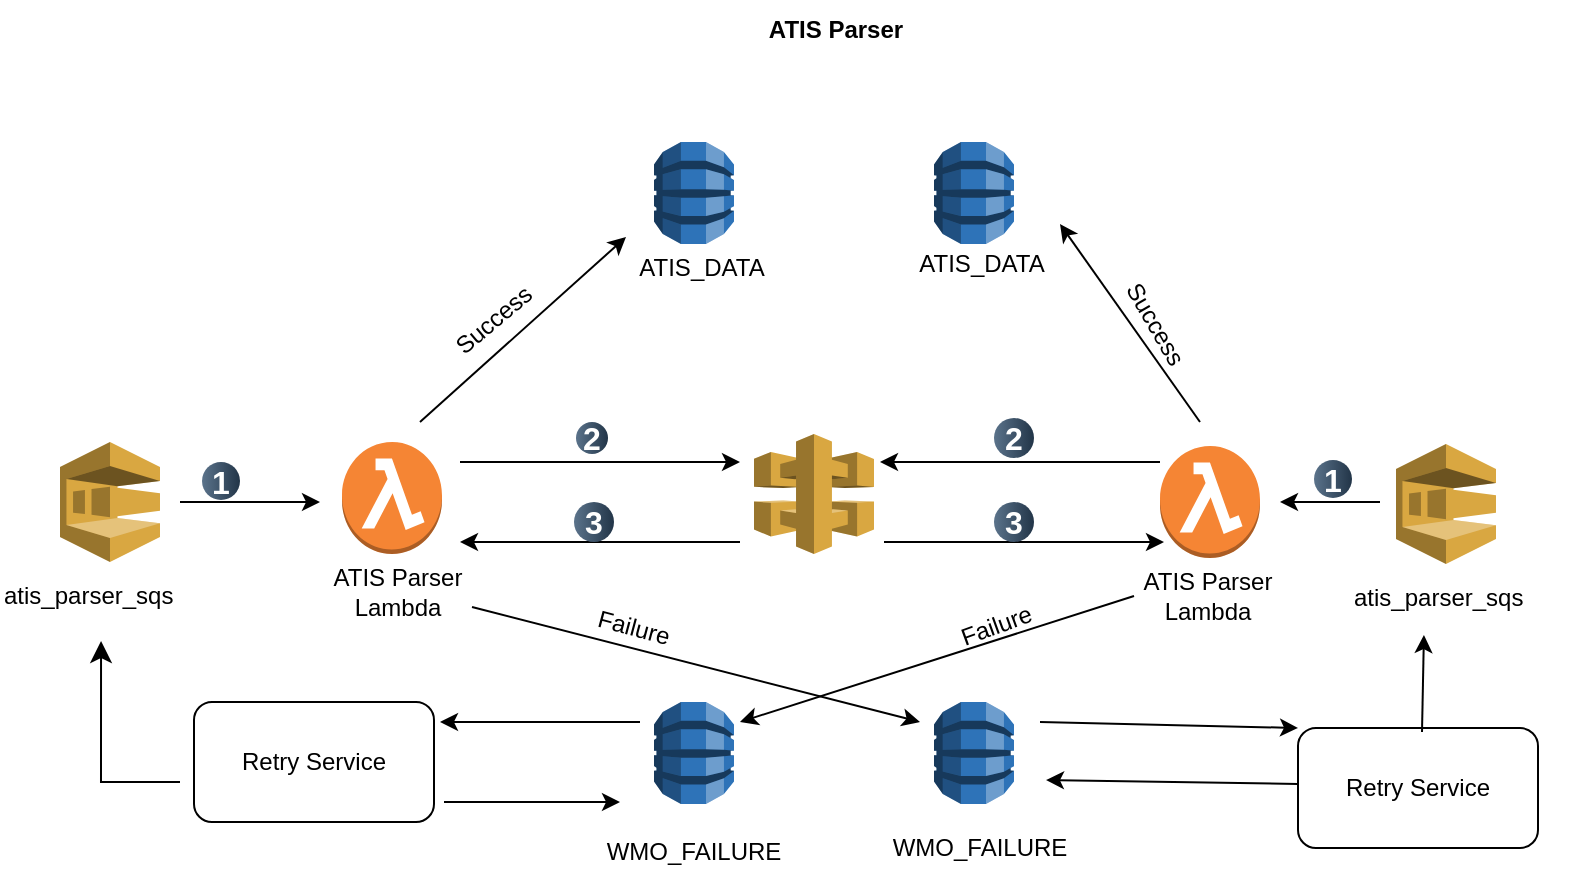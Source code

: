 <mxfile version="28.2.3">
  <diagram name="Page-1" id="XJQzdTubCrK1rBcKPcMS">
    <mxGraphModel dx="778" dy="506" grid="0" gridSize="10" guides="1" tooltips="1" connect="1" arrows="1" fold="1" page="1" pageScale="1" pageWidth="850" pageHeight="1100" math="0" shadow="0">
      <root>
        <mxCell id="0" />
        <mxCell id="1" parent="0" />
        <mxCell id="s0ba7kLXqi5IzmDwBceu-1" value="" style="outlineConnect=0;dashed=0;verticalLabelPosition=bottom;verticalAlign=top;align=center;html=1;shape=mxgraph.aws3.sqs;fillColor=#D9A741;gradientColor=none;" vertex="1" parent="1">
          <mxGeometry x="80" y="230" width="50" height="60" as="geometry" />
        </mxCell>
        <mxCell id="s0ba7kLXqi5IzmDwBceu-2" value="" style="outlineConnect=0;dashed=0;verticalLabelPosition=bottom;verticalAlign=top;align=center;html=1;shape=mxgraph.aws3.lambda_function;fillColor=#F58534;gradientColor=none;" vertex="1" parent="1">
          <mxGeometry x="221" y="230" width="50" height="56" as="geometry" />
        </mxCell>
        <mxCell id="s0ba7kLXqi5IzmDwBceu-3" value="" style="outlineConnect=0;dashed=0;verticalLabelPosition=bottom;verticalAlign=top;align=center;html=1;shape=mxgraph.aws3.api_gateway;fillColor=#D9A741;gradientColor=none;" vertex="1" parent="1">
          <mxGeometry x="427" y="226" width="60" height="60" as="geometry" />
        </mxCell>
        <mxCell id="s0ba7kLXqi5IzmDwBceu-4" value="" style="outlineConnect=0;dashed=0;verticalLabelPosition=bottom;verticalAlign=top;align=center;html=1;shape=mxgraph.aws3.dynamo_db;fillColor=#2E73B8;gradientColor=none;" vertex="1" parent="1">
          <mxGeometry x="377" y="80" width="40" height="51" as="geometry" />
        </mxCell>
        <mxCell id="s0ba7kLXqi5IzmDwBceu-5" value="" style="outlineConnect=0;dashed=0;verticalLabelPosition=bottom;verticalAlign=top;align=center;html=1;shape=mxgraph.aws3.dynamo_db;fillColor=#2E73B8;gradientColor=none;" vertex="1" parent="1">
          <mxGeometry x="377" y="360" width="40" height="51" as="geometry" />
        </mxCell>
        <mxCell id="s0ba7kLXqi5IzmDwBceu-6" value="" style="outlineConnect=0;dashed=0;verticalLabelPosition=bottom;verticalAlign=top;align=center;html=1;shape=mxgraph.aws3.lambda_function;fillColor=#F58534;gradientColor=none;" vertex="1" parent="1">
          <mxGeometry x="630" y="232" width="50" height="56" as="geometry" />
        </mxCell>
        <mxCell id="s0ba7kLXqi5IzmDwBceu-7" value="" style="outlineConnect=0;dashed=0;verticalLabelPosition=bottom;verticalAlign=top;align=center;html=1;shape=mxgraph.aws3.dynamo_db;fillColor=#2E73B8;gradientColor=none;" vertex="1" parent="1">
          <mxGeometry x="517" y="80" width="40" height="51" as="geometry" />
        </mxCell>
        <mxCell id="s0ba7kLXqi5IzmDwBceu-8" value="" style="outlineConnect=0;dashed=0;verticalLabelPosition=bottom;verticalAlign=top;align=center;html=1;shape=mxgraph.aws3.dynamo_db;fillColor=#2E73B8;gradientColor=none;" vertex="1" parent="1">
          <mxGeometry x="517" y="360" width="40" height="51" as="geometry" />
        </mxCell>
        <mxCell id="s0ba7kLXqi5IzmDwBceu-9" value="ATIS Parser Lambda" style="text;html=1;align=center;verticalAlign=middle;whiteSpace=wrap;rounded=0;" vertex="1" parent="1">
          <mxGeometry x="212" y="290" width="74" height="30" as="geometry" />
        </mxCell>
        <mxCell id="s0ba7kLXqi5IzmDwBceu-10" value="ATIS Parser Lambda" style="text;html=1;align=center;verticalAlign=middle;whiteSpace=wrap;rounded=0;" vertex="1" parent="1">
          <mxGeometry x="617" y="292" width="74" height="30" as="geometry" />
        </mxCell>
        <mxCell id="s0ba7kLXqi5IzmDwBceu-11" value="atis_parser_sqs" style="text;whiteSpace=wrap;" vertex="1" parent="1">
          <mxGeometry x="50" y="293" width="120" height="40" as="geometry" />
        </mxCell>
        <mxCell id="s0ba7kLXqi5IzmDwBceu-12" value="" style="outlineConnect=0;dashed=0;verticalLabelPosition=bottom;verticalAlign=top;align=center;html=1;shape=mxgraph.aws3.sqs;fillColor=#D9A741;gradientColor=none;" vertex="1" parent="1">
          <mxGeometry x="748" y="231" width="50" height="60" as="geometry" />
        </mxCell>
        <mxCell id="s0ba7kLXqi5IzmDwBceu-13" value="atis_parser_sqs" style="text;whiteSpace=wrap;" vertex="1" parent="1">
          <mxGeometry x="725" y="294" width="120" height="40" as="geometry" />
        </mxCell>
        <mxCell id="s0ba7kLXqi5IzmDwBceu-14" value="" style="endArrow=classic;html=1;rounded=0;" edge="1" parent="1">
          <mxGeometry width="50" height="50" relative="1" as="geometry">
            <mxPoint x="280" y="240" as="sourcePoint" />
            <mxPoint x="420" y="240" as="targetPoint" />
          </mxGeometry>
        </mxCell>
        <mxCell id="s0ba7kLXqi5IzmDwBceu-15" value="" style="endArrow=classic;html=1;rounded=0;" edge="1" parent="1">
          <mxGeometry width="50" height="50" relative="1" as="geometry">
            <mxPoint x="140" y="260" as="sourcePoint" />
            <mxPoint x="210" y="260" as="targetPoint" />
          </mxGeometry>
        </mxCell>
        <mxCell id="s0ba7kLXqi5IzmDwBceu-16" value="" style="endArrow=classic;html=1;rounded=0;" edge="1" parent="1">
          <mxGeometry width="50" height="50" relative="1" as="geometry">
            <mxPoint x="420" y="280" as="sourcePoint" />
            <mxPoint x="280" y="280" as="targetPoint" />
          </mxGeometry>
        </mxCell>
        <mxCell id="s0ba7kLXqi5IzmDwBceu-17" value="" style="endArrow=classic;html=1;rounded=0;" edge="1" parent="1">
          <mxGeometry width="50" height="50" relative="1" as="geometry">
            <mxPoint x="630" y="240" as="sourcePoint" />
            <mxPoint x="490" y="240" as="targetPoint" />
          </mxGeometry>
        </mxCell>
        <mxCell id="s0ba7kLXqi5IzmDwBceu-18" value="" style="endArrow=classic;html=1;rounded=0;" edge="1" parent="1">
          <mxGeometry width="50" height="50" relative="1" as="geometry">
            <mxPoint x="492" y="280" as="sourcePoint" />
            <mxPoint x="632" y="280" as="targetPoint" />
          </mxGeometry>
        </mxCell>
        <mxCell id="s0ba7kLXqi5IzmDwBceu-19" value="" style="endArrow=classic;html=1;rounded=0;" edge="1" parent="1">
          <mxGeometry width="50" height="50" relative="1" as="geometry">
            <mxPoint x="740" y="260" as="sourcePoint" />
            <mxPoint x="690" y="260" as="targetPoint" />
          </mxGeometry>
        </mxCell>
        <mxCell id="s0ba7kLXqi5IzmDwBceu-23" value="ATIS_DATA" style="text;html=1;align=center;verticalAlign=middle;whiteSpace=wrap;rounded=0;" vertex="1" parent="1">
          <mxGeometry x="371" y="128" width="60" height="30" as="geometry" />
        </mxCell>
        <mxCell id="s0ba7kLXqi5IzmDwBceu-24" value="ATIS_DATA" style="text;html=1;align=center;verticalAlign=middle;whiteSpace=wrap;rounded=0;" vertex="1" parent="1">
          <mxGeometry x="511" y="126" width="60" height="30" as="geometry" />
        </mxCell>
        <mxCell id="s0ba7kLXqi5IzmDwBceu-25" value="WMO_FAILURE" style="text;html=1;align=center;verticalAlign=middle;whiteSpace=wrap;rounded=0;" vertex="1" parent="1">
          <mxGeometry x="367" y="420" width="60" height="30" as="geometry" />
        </mxCell>
        <mxCell id="s0ba7kLXqi5IzmDwBceu-26" value="WMO_FAILURE" style="text;html=1;align=center;verticalAlign=middle;whiteSpace=wrap;rounded=0;" vertex="1" parent="1">
          <mxGeometry x="510" y="418" width="60" height="30" as="geometry" />
        </mxCell>
        <mxCell id="s0ba7kLXqi5IzmDwBceu-27" value="" style="endArrow=classic;html=1;rounded=0;entryX=-0.133;entryY=-0.017;entryDx=0;entryDy=0;entryPerimeter=0;" edge="1" parent="1" target="s0ba7kLXqi5IzmDwBceu-23">
          <mxGeometry width="50" height="50" relative="1" as="geometry">
            <mxPoint x="260" y="220" as="sourcePoint" />
            <mxPoint x="323" y="165" as="targetPoint" />
          </mxGeometry>
        </mxCell>
        <mxCell id="s0ba7kLXqi5IzmDwBceu-28" value="" style="endArrow=classic;html=1;rounded=0;entryX=1;entryY=0.5;entryDx=0;entryDy=0;" edge="1" parent="1">
          <mxGeometry width="50" height="50" relative="1" as="geometry">
            <mxPoint x="650" y="220" as="sourcePoint" />
            <mxPoint x="580" y="121" as="targetPoint" />
          </mxGeometry>
        </mxCell>
        <mxCell id="s0ba7kLXqi5IzmDwBceu-30" value="" style="endArrow=classic;html=1;rounded=0;exitX=1;exitY=0.75;exitDx=0;exitDy=0;" edge="1" parent="1" source="s0ba7kLXqi5IzmDwBceu-9">
          <mxGeometry width="50" height="50" relative="1" as="geometry">
            <mxPoint x="293" y="348" as="sourcePoint" />
            <mxPoint x="510" y="370" as="targetPoint" />
          </mxGeometry>
        </mxCell>
        <mxCell id="s0ba7kLXqi5IzmDwBceu-33" value="" style="endArrow=classic;html=1;rounded=0;exitX=0;exitY=0.5;exitDx=0;exitDy=0;" edge="1" parent="1" source="s0ba7kLXqi5IzmDwBceu-10">
          <mxGeometry width="50" height="50" relative="1" as="geometry">
            <mxPoint x="468" y="344" as="sourcePoint" />
            <mxPoint x="420" y="370" as="targetPoint" />
          </mxGeometry>
        </mxCell>
        <mxCell id="s0ba7kLXqi5IzmDwBceu-35" value="ATIS Parser" style="text;html=1;align=center;verticalAlign=middle;whiteSpace=wrap;rounded=0;fontStyle=1" vertex="1" parent="1">
          <mxGeometry x="343" y="9" width="250" height="30" as="geometry" />
        </mxCell>
        <mxCell id="s0ba7kLXqi5IzmDwBceu-36" value="Success" style="text;html=1;align=center;verticalAlign=middle;whiteSpace=wrap;rounded=0;rotation=-40;" vertex="1" parent="1">
          <mxGeometry x="267" y="154" width="60" height="30" as="geometry" />
        </mxCell>
        <mxCell id="s0ba7kLXqi5IzmDwBceu-37" value="Success" style="text;html=1;align=center;verticalAlign=middle;whiteSpace=wrap;rounded=0;rotation=60;" vertex="1" parent="1">
          <mxGeometry x="597.623" y="155.774" width="60" height="30" as="geometry" />
        </mxCell>
        <mxCell id="s0ba7kLXqi5IzmDwBceu-38" value="Retry Service" style="rounded=1;whiteSpace=wrap;html=1;" vertex="1" parent="1">
          <mxGeometry x="147" y="360" width="120" height="60" as="geometry" />
        </mxCell>
        <mxCell id="s0ba7kLXqi5IzmDwBceu-41" value="" style="edgeStyle=segmentEdgeStyle;endArrow=classic;html=1;curved=0;rounded=0;endSize=8;startSize=8;entryX=0.421;entryY=0.913;entryDx=0;entryDy=0;entryPerimeter=0;" edge="1" parent="1" target="s0ba7kLXqi5IzmDwBceu-11">
          <mxGeometry width="50" height="50" relative="1" as="geometry">
            <mxPoint x="140" y="400" as="sourcePoint" />
            <mxPoint x="100" y="340" as="targetPoint" />
          </mxGeometry>
        </mxCell>
        <mxCell id="s0ba7kLXqi5IzmDwBceu-42" value="" style="endArrow=classic;html=1;rounded=0;" edge="1" parent="1">
          <mxGeometry width="50" height="50" relative="1" as="geometry">
            <mxPoint x="272" y="410" as="sourcePoint" />
            <mxPoint x="360" y="410" as="targetPoint" />
          </mxGeometry>
        </mxCell>
        <mxCell id="s0ba7kLXqi5IzmDwBceu-43" value="" style="endArrow=classic;html=1;rounded=0;" edge="1" parent="1">
          <mxGeometry width="50" height="50" relative="1" as="geometry">
            <mxPoint x="370" y="370" as="sourcePoint" />
            <mxPoint x="270" y="370" as="targetPoint" />
          </mxGeometry>
        </mxCell>
        <mxCell id="s0ba7kLXqi5IzmDwBceu-44" value="Retry Service" style="rounded=1;whiteSpace=wrap;html=1;" vertex="1" parent="1">
          <mxGeometry x="699" y="373" width="120" height="60" as="geometry" />
        </mxCell>
        <mxCell id="s0ba7kLXqi5IzmDwBceu-45" value="" style="endArrow=classic;html=1;rounded=0;entryX=0;entryY=0;entryDx=0;entryDy=0;" edge="1" parent="1" target="s0ba7kLXqi5IzmDwBceu-44">
          <mxGeometry width="50" height="50" relative="1" as="geometry">
            <mxPoint x="570" y="370" as="sourcePoint" />
            <mxPoint x="678" y="380" as="targetPoint" />
          </mxGeometry>
        </mxCell>
        <mxCell id="s0ba7kLXqi5IzmDwBceu-46" value="" style="endArrow=classic;html=1;rounded=0;exitX=0.6;exitY=-0.033;exitDx=0;exitDy=0;exitPerimeter=0;entryX=0.308;entryY=0.813;entryDx=0;entryDy=0;entryPerimeter=0;" edge="1" parent="1" target="s0ba7kLXqi5IzmDwBceu-13">
          <mxGeometry width="50" height="50" relative="1" as="geometry">
            <mxPoint x="761" y="375.02" as="sourcePoint" />
            <mxPoint x="770.411" y="334" as="targetPoint" />
          </mxGeometry>
        </mxCell>
        <mxCell id="s0ba7kLXqi5IzmDwBceu-48" value="" style="endArrow=classic;html=1;rounded=0;exitX=0;exitY=0.5;exitDx=0;exitDy=0;" edge="1" parent="1">
          <mxGeometry width="50" height="50" relative="1" as="geometry">
            <mxPoint x="699" y="401" as="sourcePoint" />
            <mxPoint x="573" y="399" as="targetPoint" />
          </mxGeometry>
        </mxCell>
        <mxCell id="s0ba7kLXqi5IzmDwBceu-49" value="1" style="ellipse;whiteSpace=wrap;html=1;aspect=fixed;rotation=0;gradientColor=#223548;strokeColor=none;gradientDirection=east;fillColor=#5b738b;rounded=0;pointerEvents=0;fontFamily=Helvetica;fontSize=16;fontColor=#FFFFFF;spacingTop=4;spacingBottom=4;spacingLeft=4;spacingRight=4;points=[];fontStyle=1" vertex="1" parent="1">
          <mxGeometry x="151" y="240" width="19" height="19" as="geometry" />
        </mxCell>
        <mxCell id="s0ba7kLXqi5IzmDwBceu-50" value="2" style="ellipse;whiteSpace=wrap;html=1;aspect=fixed;rotation=0;gradientColor=#223548;strokeColor=none;gradientDirection=east;fillColor=#5b738b;rounded=0;pointerEvents=0;fontFamily=Helvetica;fontSize=16;fontColor=#FFFFFF;spacingTop=4;spacingBottom=4;spacingLeft=4;spacingRight=4;points=[];fontStyle=1" vertex="1" parent="1">
          <mxGeometry x="338" y="220" width="16" height="16" as="geometry" />
        </mxCell>
        <mxCell id="s0ba7kLXqi5IzmDwBceu-51" value="3" style="ellipse;whiteSpace=wrap;html=1;aspect=fixed;rotation=0;gradientColor=#223548;strokeColor=none;gradientDirection=east;fillColor=#5b738b;rounded=0;pointerEvents=0;fontFamily=Helvetica;fontSize=16;fontColor=#FFFFFF;spacingTop=4;spacingBottom=4;spacingLeft=4;spacingRight=4;points=[];fontStyle=1" vertex="1" parent="1">
          <mxGeometry x="337" y="260" width="20" height="20" as="geometry" />
        </mxCell>
        <mxCell id="s0ba7kLXqi5IzmDwBceu-52" value="1" style="ellipse;whiteSpace=wrap;html=1;aspect=fixed;rotation=0;gradientColor=#223548;strokeColor=none;gradientDirection=east;fillColor=#5b738b;rounded=0;pointerEvents=0;fontFamily=Helvetica;fontSize=16;fontColor=#FFFFFF;spacingTop=4;spacingBottom=4;spacingLeft=4;spacingRight=4;points=[];fontStyle=1" vertex="1" parent="1">
          <mxGeometry x="707" y="239" width="19" height="19" as="geometry" />
        </mxCell>
        <mxCell id="s0ba7kLXqi5IzmDwBceu-53" value="2" style="ellipse;whiteSpace=wrap;html=1;aspect=fixed;rotation=0;gradientColor=#223548;strokeColor=none;gradientDirection=east;fillColor=#5b738b;rounded=0;pointerEvents=0;fontFamily=Helvetica;fontSize=16;fontColor=#FFFFFF;spacingTop=4;spacingBottom=4;spacingLeft=4;spacingRight=4;points=[];fontStyle=1" vertex="1" parent="1">
          <mxGeometry x="547" y="218" width="20" height="20" as="geometry" />
        </mxCell>
        <mxCell id="s0ba7kLXqi5IzmDwBceu-54" value="3" style="ellipse;whiteSpace=wrap;html=1;aspect=fixed;rotation=0;gradientColor=#223548;strokeColor=none;gradientDirection=east;fillColor=#5b738b;rounded=0;pointerEvents=0;fontFamily=Helvetica;fontSize=16;fontColor=#FFFFFF;spacingTop=4;spacingBottom=4;spacingLeft=4;spacingRight=4;points=[];fontStyle=1" vertex="1" parent="1">
          <mxGeometry x="547" y="260" width="20" height="20" as="geometry" />
        </mxCell>
        <mxCell id="s0ba7kLXqi5IzmDwBceu-55" value="Failure" style="text;html=1;align=center;verticalAlign=middle;whiteSpace=wrap;rounded=0;rotation=15;" vertex="1" parent="1">
          <mxGeometry x="337" y="308" width="60" height="30" as="geometry" />
        </mxCell>
        <mxCell id="s0ba7kLXqi5IzmDwBceu-56" value="Failure" style="text;html=1;align=center;verticalAlign=middle;whiteSpace=wrap;rounded=0;rotation=-20;" vertex="1" parent="1">
          <mxGeometry x="509.57" y="307.47" width="77.14" height="30" as="geometry" />
        </mxCell>
      </root>
    </mxGraphModel>
  </diagram>
</mxfile>
